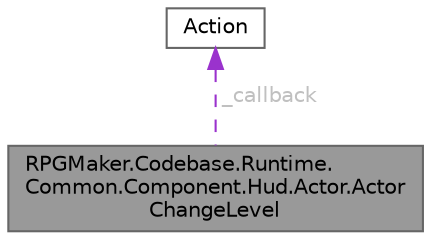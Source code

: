 digraph "RPGMaker.Codebase.Runtime.Common.Component.Hud.Actor.ActorChangeLevel"
{
 // LATEX_PDF_SIZE
  bgcolor="transparent";
  edge [fontname=Helvetica,fontsize=10,labelfontname=Helvetica,labelfontsize=10];
  node [fontname=Helvetica,fontsize=10,shape=box,height=0.2,width=0.4];
  Node1 [id="Node000001",label="RPGMaker.Codebase.Runtime.\lCommon.Component.Hud.Actor.Actor\lChangeLevel",height=0.2,width=0.4,color="gray40", fillcolor="grey60", style="filled", fontcolor="black",tooltip="アクター・レベル変更"];
  Node2 -> Node1 [id="edge1_Node000001_Node000002",dir="back",color="darkorchid3",style="dashed",tooltip=" ",label=" _callback",fontcolor="grey" ];
  Node2 [id="Node000002",label="Action",height=0.2,width=0.4,color="gray40", fillcolor="white", style="filled",tooltip=" "];
}
